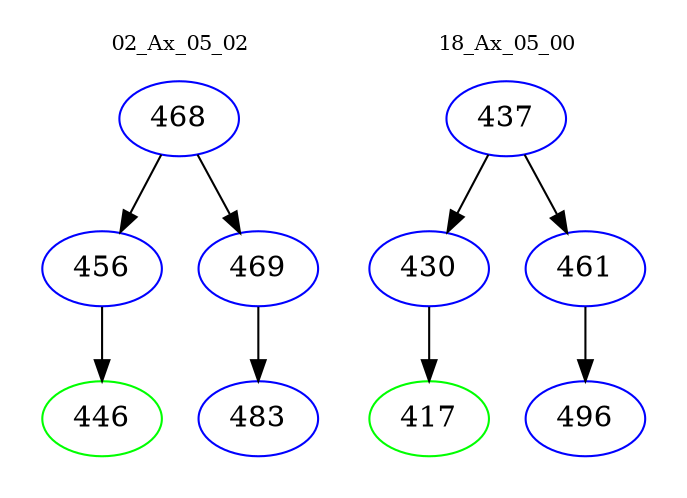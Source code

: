 digraph{
subgraph cluster_0 {
color = white
label = "02_Ax_05_02";
fontsize=10;
T0_468 [label="468", color="blue"]
T0_468 -> T0_456 [color="black"]
T0_456 [label="456", color="blue"]
T0_456 -> T0_446 [color="black"]
T0_446 [label="446", color="green"]
T0_468 -> T0_469 [color="black"]
T0_469 [label="469", color="blue"]
T0_469 -> T0_483 [color="black"]
T0_483 [label="483", color="blue"]
}
subgraph cluster_1 {
color = white
label = "18_Ax_05_00";
fontsize=10;
T1_437 [label="437", color="blue"]
T1_437 -> T1_430 [color="black"]
T1_430 [label="430", color="blue"]
T1_430 -> T1_417 [color="black"]
T1_417 [label="417", color="green"]
T1_437 -> T1_461 [color="black"]
T1_461 [label="461", color="blue"]
T1_461 -> T1_496 [color="black"]
T1_496 [label="496", color="blue"]
}
}
